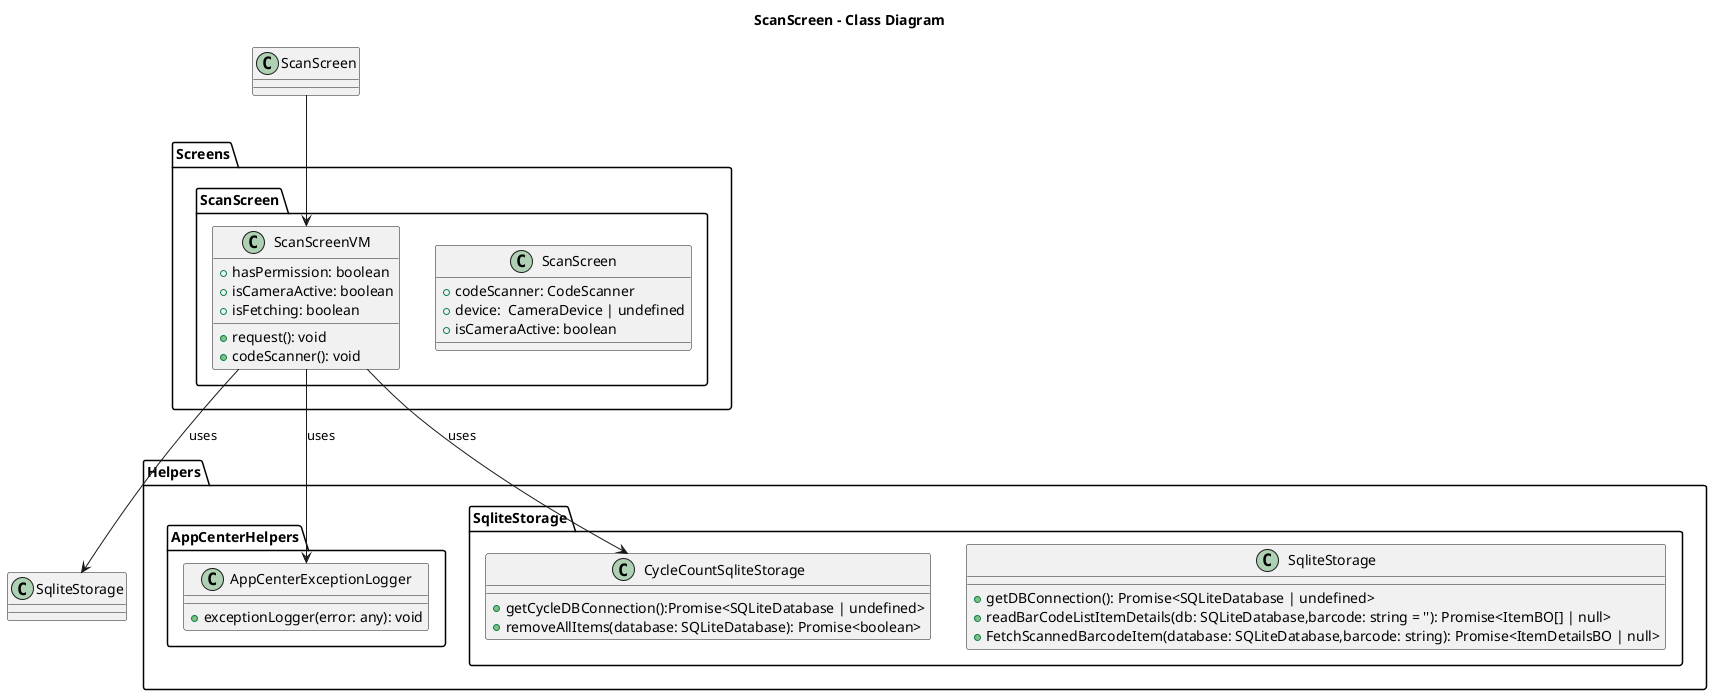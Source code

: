 @startuml ScanScreen - Class Diagram

title  ScanScreen - Class Diagram

package Screens{
    package ScanScreen{
        class ScanScreen{

            + codeScanner: CodeScanner
            + device:  CameraDevice | undefined
            + isCameraActive: boolean
        }

        class ScanScreenVM{

            + hasPermission: boolean
            + isCameraActive: boolean
            + isFetching: boolean
            + request(): void
            + codeScanner(): void

        }

    }
}

package Helpers{
    package AppCenterHelpers{
        class AppCenterExceptionLogger{
            + exceptionLogger(error: any): void
        }
    }
    package SqliteStorage{
        class SqliteStorage{

            + getDBConnection(): Promise<SQLiteDatabase | undefined>
            + readBarCodeListItemDetails(db: SQLiteDatabase,barcode: string = ''): Promise<ItemBO[] | null>
            + FetchScannedBarcodeItem(database: SQLiteDatabase,barcode: string): Promise<ItemDetailsBO | null>
        }

        class CycleCountSqliteStorage{
                    
                + getCycleDBConnection():Promise<SQLiteDatabase | undefined>
                + removeAllItems(database: SQLiteDatabase): Promise<boolean>
        }
        
    }
}

ScanScreen --> ScanScreenVM
ScanScreenVM --> AppCenterExceptionLogger:uses
ScanScreenVM --> SqliteStorage:uses
ScanScreenVM --> CycleCountSqliteStorage:uses





@enduml